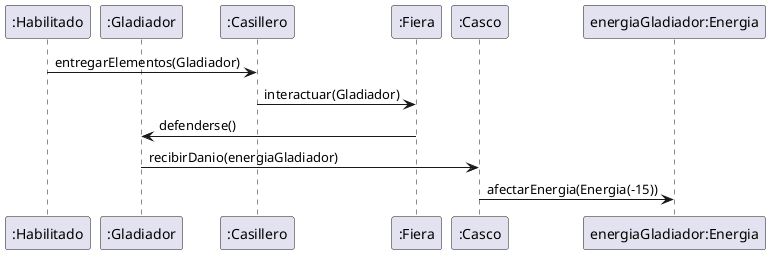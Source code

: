 @startuml gladiadorConCascoEncuentraUnaFiera

participant Habilitado as ":Habilitado"
participant Gladiador as ":Gladiador"

participant Casillero as ":Casillero"
participant Fiera as ":Fiera"

participant Casco as ":Casco"
participant energiaGladiador as "energiaGladiador:Energia"

Habilitado -> Casillero: entregarElementos(Gladiador)
Casillero -> Fiera: interactuar(Gladiador)

Fiera -> Gladiador: defenderse()
Gladiador -> Casco: recibirDanio(energiaGladiador)
Casco -> energiaGladiador: afectarEnergia(Energia(-15))


@enduml